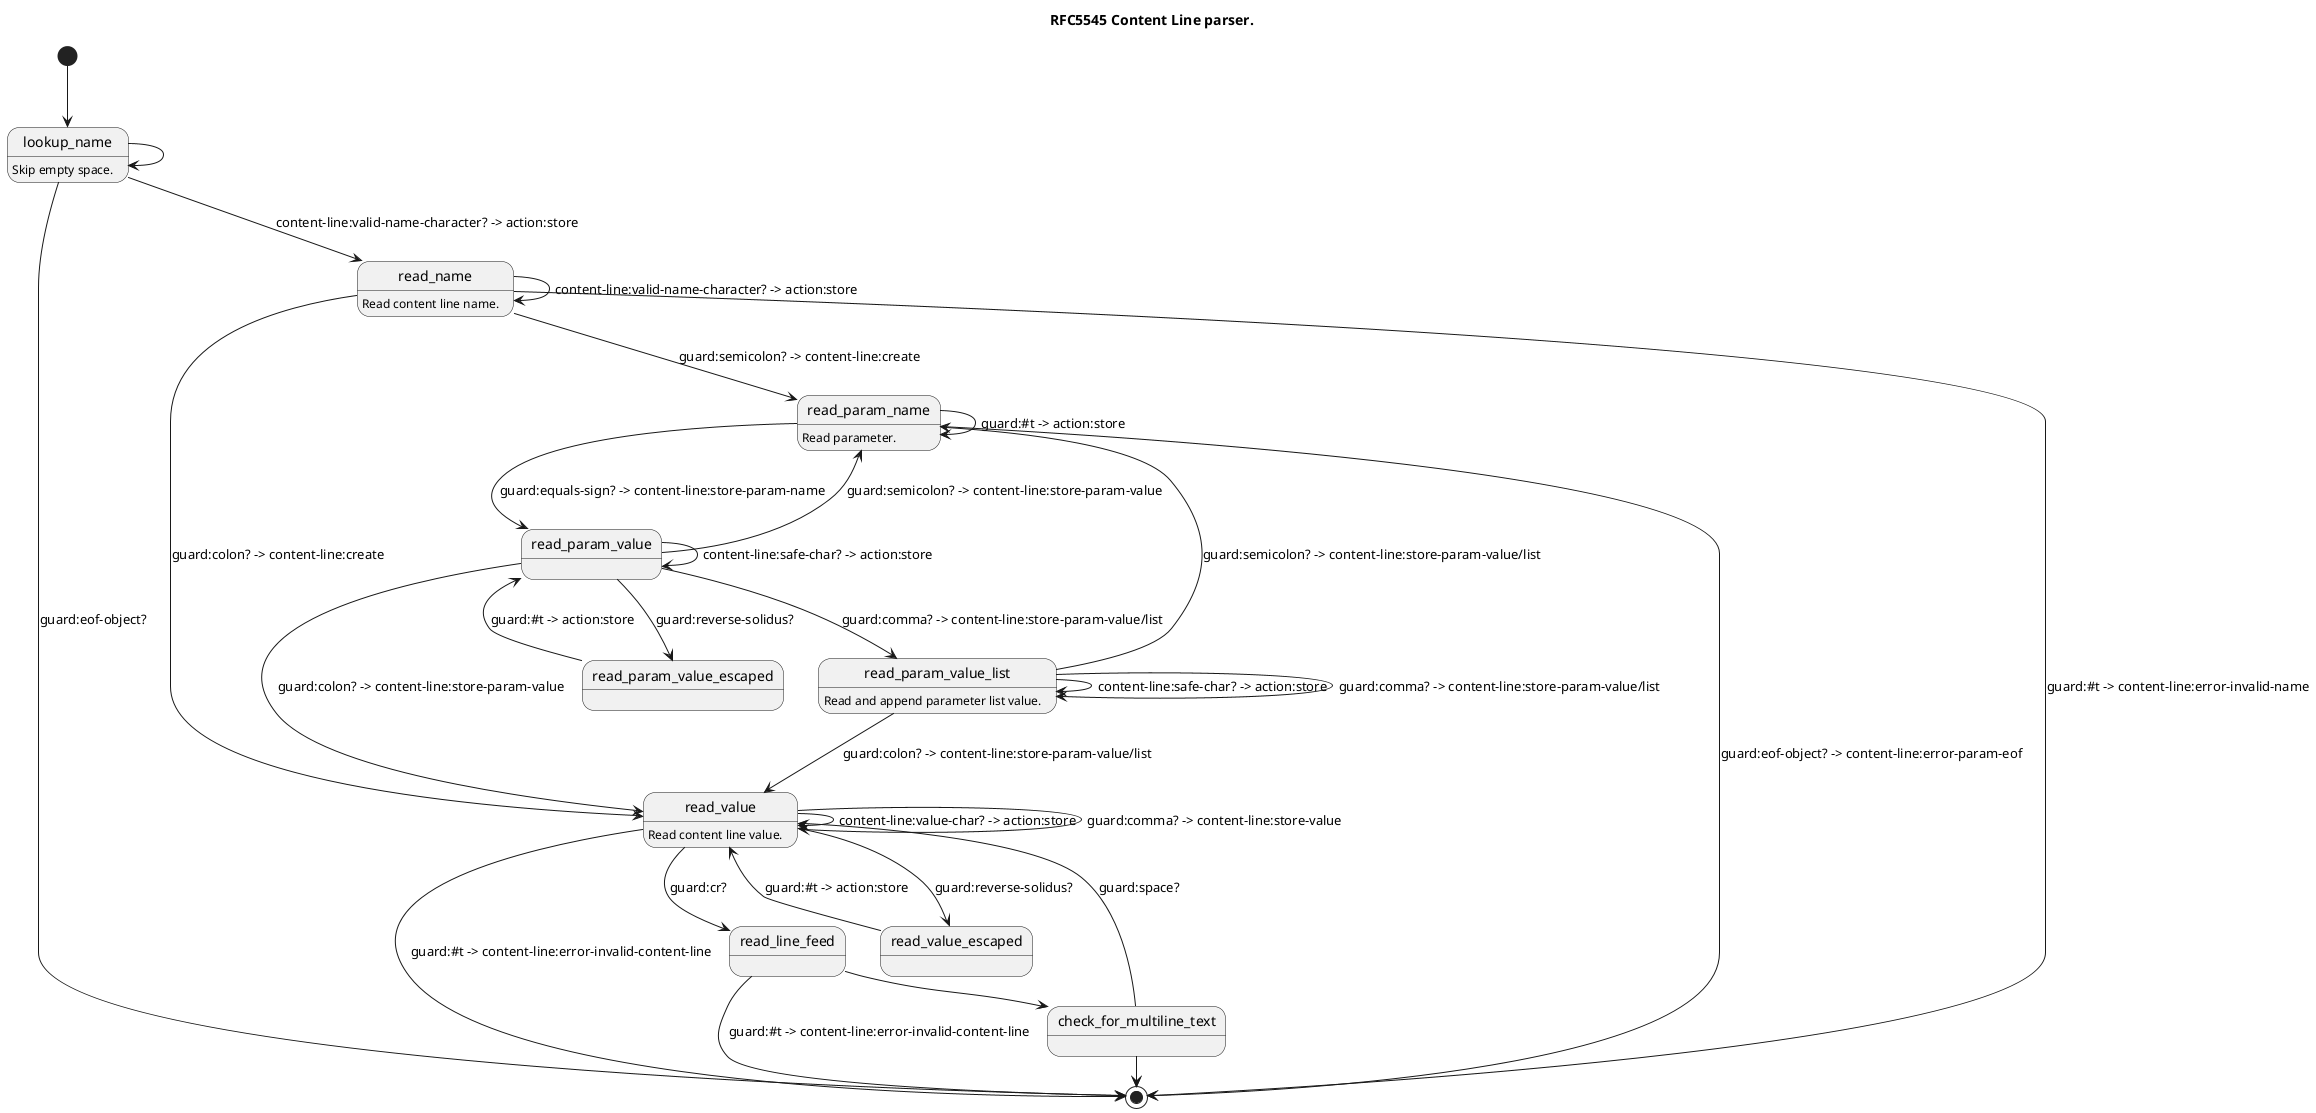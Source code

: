 @startuml
title RFC5545 Content Line parser.

' ---------------------------------------------------------------------------
' Content Line ABNF:
'   contentline   = name *(";" param ) ":" value CRLF
'
' <https://datatracker.ietf.org/doc/html/rfc5545#section-3.1>

[*] --> lookup_name

' ---------------------------------------------------------------------------
' name          = iana-token / x-name
' iana-token    = 1*(ALPHA / DIGIT / "-")
'   ; iCalendar identifier registered with IANA
'
' x-name        = "X-" [vendorid "-"] 1*(ALPHA / DIGIT / "-")
'   ; Reserved for experimental use.
' vendorid      = 3*(ALPHA / DIGIT)
'   ; Vendor identification

lookup_name: Skip empty space.
lookup_name --> [*]: guard:eof-object?
lookup_name --> read_name: content-line:valid-name-character? -> action:store
lookup_name ->  lookup_name

read_name: Read content line name.
read_name --> read_param_name: guard:semicolon? -> content-line:create
read_name --> read_value:      guard:colon? -> content-line:create
read_name --> read_name:       content-line:valid-name-character? -> action:store
read_name --> [*]:             guard:#t -> content-line:error-invalid-name

' ---------------------------------------------------------------------------
' param         = param-name "=" param-value *("," param-value)
' param-name    = iana-token / x-name

read_param_name: Read parameter.
read_param_name --> read_param_value: guard:equals-sign? -> content-line:store-param-name
read_param_name --> [*]:              guard:eof-object? -> content-line:error-param-eof
read_param_name ->  read_param_name:  guard:#t -> action:store

' ---------------------------------------------------------------------------
' param-value   = paramtext / quoted-string
' paramtext     = *SAFE-CHAR
' quoted-string = DQUOTE *QSAFE-CHAR DQUOTE
' SAFE-CHAR     = WSP / %x21 / %x23-2B / %x2D-39 / %x3C-7E
'                   / NON-US-ASCII
' QSAFE-CHAR    = WSP / %x21 / %x23-7E / NON-US-ASCII
'   ; Any character except CONTROL and DQUOTE

read_param_value --> read_param_name:          guard:semicolon? -> content-line:store-param-value
read_param_value --> read_param_value_escaped: guard:reverse-solidus?
read_param_value --> read_value:               guard:colon? -> content-line:store-param-value
read_param_value --> read_param_value_list:    guard:comma? -> content-line:store-param-value/list
read_param_value ->  read_param_value:         content-line:safe-char? -> action:store

read_param_value_escaped --> read_param_value: guard:#t -> action:store

' ---------------------------------------------------------------------------
' List and Field Separators:
' <https://datatracker.ietf.org/doc/html/rfc5545#section-3.1.1>

read_param_value_list: Read and append parameter list value.
read_param_value_list --> read_param_name:       guard:semicolon? -> content-line:store-param-value/list
read_param_value_list --> read_value:            guard:colon? -> content-line:store-param-value/list
read_param_value_list --> read_param_value_list: guard:comma? -> content-line:store-param-value/list
read_param_value_list ->  read_param_value_list: content-line:safe-char? -> action:store

' ---------------------------------------------------------------------------
' VALUE-CHAR    = WSP / %x21-7E / NON-US-ASCII
'   ; Any textual characters
' NON-US-ASCII  = UTF8-2 / UTF8-3 / UTF8-4
'   ; UTF8-2, UTF8-3, and UTF8-4 are defined in [RFC3629]
'
' CONTROL       = %x00-08 / %x0A-1F / %x7F
'   ; All the controls except HTAB

read_value: Read content line value.
read_value --> read_line_feed:     guard:cr?
read_value --> read_value_escaped: guard:reverse-solidus?
read_value --> read_value:         guard:comma? -> content-line:store-value
read_value ->  read_value:         content-line:value-char? -> action:store
read_value --> [*]:                guard:#t -> content-line:error-invalid-content-line

read_value_escaped --> read_value: guard:#t -> action:store

read_line_feed ->  check_for_multiline_text: guard:lf?
read_line_feed --> [*]: guard:#t -> content-line:error-invalid-content-line

check_for_multiline_text -> [*]: guard:eof-object? -> content-line:store-value
check_for_multiline_text -> read_value: guard:space?
check_for_multiline_text -> [*]: guard:#t -> content-line:store-value/unget-char

@enduml

' Local Variables:
' Mode: plantuml
' End:

